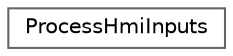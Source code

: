 digraph "Graphical Class Hierarchy"
{
 // LATEX_PDF_SIZE
  bgcolor="transparent";
  edge [fontname=Helvetica,fontsize=10,labelfontname=Helvetica,labelfontsize=10];
  node [fontname=Helvetica,fontsize=10,shape=box,height=0.2,width=0.4];
  rankdir="LR";
  Node0 [id="Node000000",label="ProcessHmiInputs",height=0.2,width=0.4,color="grey40", fillcolor="white", style="filled",URL="$classProcessHmiInputs.xhtml",tooltip=" "];
}
